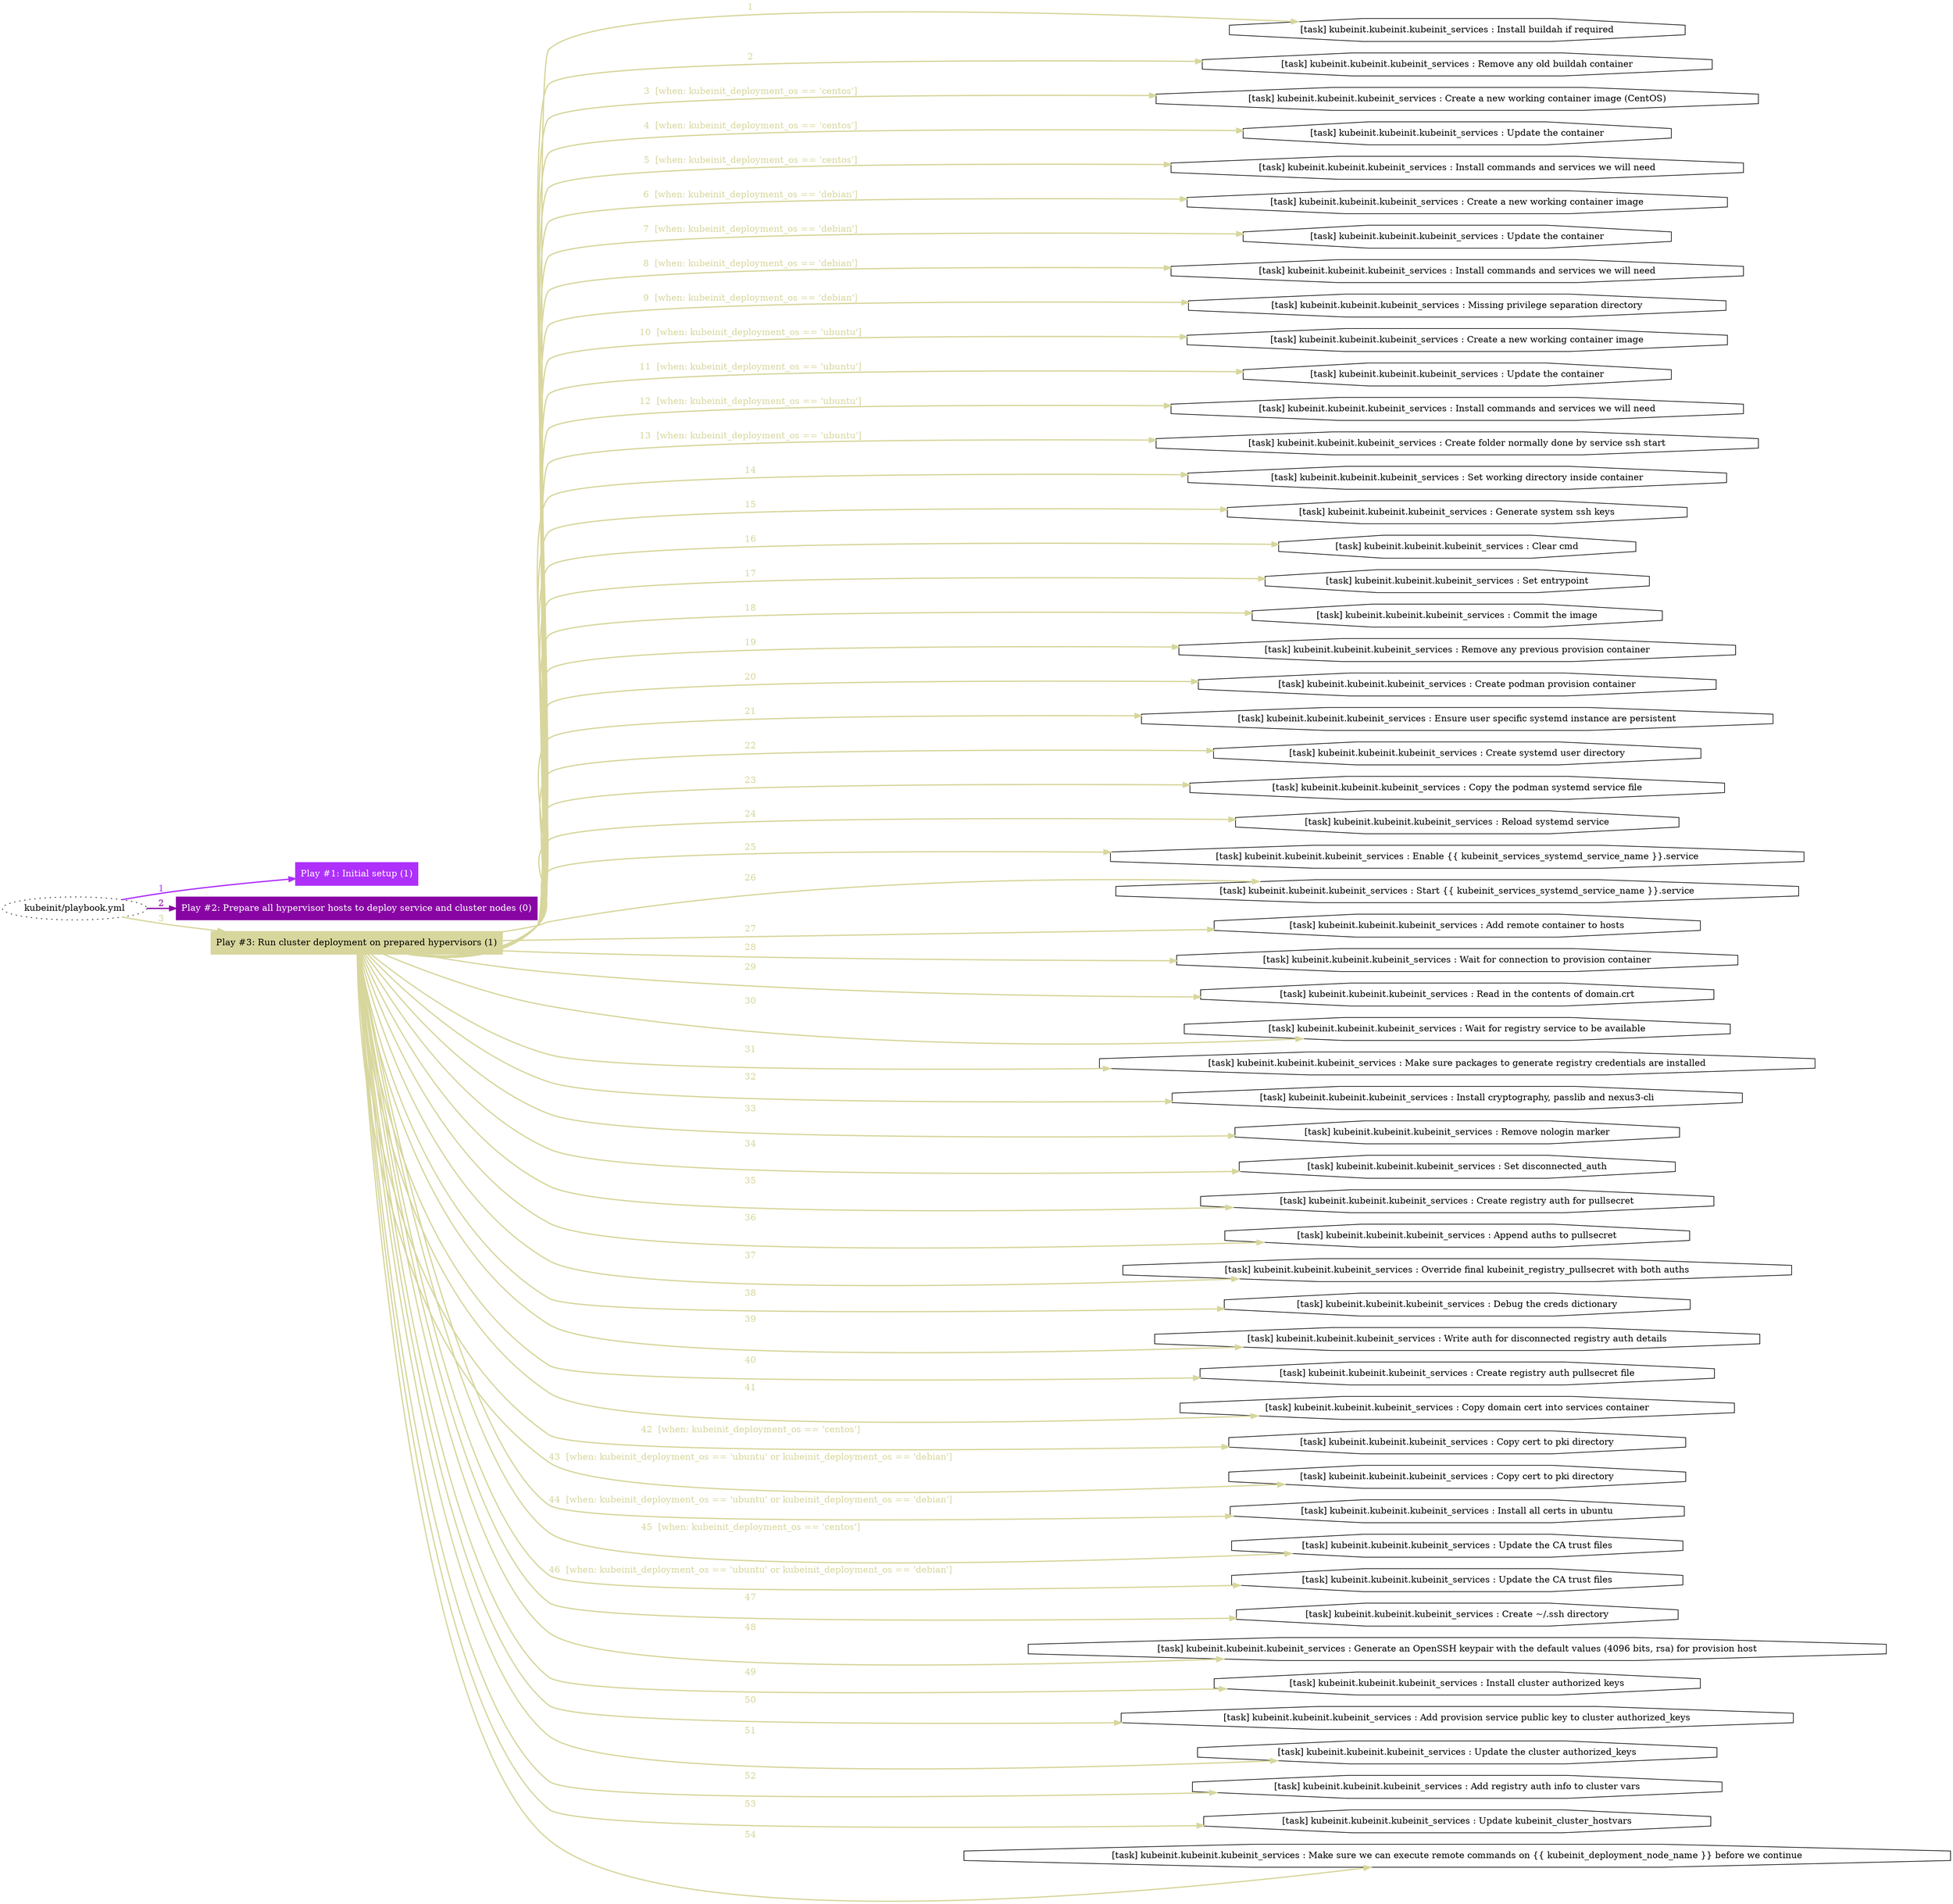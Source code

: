 digraph "kubeinit/playbook.yml "{
	graph [concentrate=true ordering=in rankdir=LR ratio=fill]
	edge [esep=5 sep=10]
	"kubeinit/playbook.yml" [id=root_node style=dotted]
	subgraph "Play #1: Initial setup (1) "{
		"Play #1: Initial setup (1)" [color="#ae30fa" fontcolor="#ffffff" id="play_4e1f988d-d188-4464-927c-b0e6e5eaaa9c" shape=box style=filled tooltip=localhost]
		"kubeinit/playbook.yml" -> "Play #1: Initial setup (1)" [label=1 color="#ae30fa" fontcolor="#ae30fa" id="edge_a8da4486-6d23-4c9f-b13f-37edea23afa4" style=bold]
	}
	subgraph "Play #2: Prepare all hypervisor hosts to deploy service and cluster nodes (0) "{
		"Play #2: Prepare all hypervisor hosts to deploy service and cluster nodes (0)" [color="#8805a4" fontcolor="#ffffff" id="play_30bffe90-e90b-458c-bf3a-4bbdd9932edc" shape=box style=filled tooltip=""]
		"kubeinit/playbook.yml" -> "Play #2: Prepare all hypervisor hosts to deploy service and cluster nodes (0)" [label=2 color="#8805a4" fontcolor="#8805a4" id="edge_757d9580-14eb-463f-b50b-1b53a11fd0e1" style=bold]
	}
	subgraph "Play #3: Run cluster deployment on prepared hypervisors (1) "{
		"Play #3: Run cluster deployment on prepared hypervisors (1)" [color="#d7d69d" fontcolor="#000000" id="play_0254868e-520f-484b-af61-d5a1504dd6e4" shape=box style=filled tooltip=localhost]
		"kubeinit/playbook.yml" -> "Play #3: Run cluster deployment on prepared hypervisors (1)" [label=3 color="#d7d69d" fontcolor="#d7d69d" id="edge_c763dc0e-4b2c-4b41-8907-b99579dae644" style=bold]
		"task_e803ddbf-e336-4866-98ec-78cb12a721fc" [label="[task] kubeinit.kubeinit.kubeinit_services : Install buildah if required" id="task_e803ddbf-e336-4866-98ec-78cb12a721fc" shape=octagon tooltip="[task] kubeinit.kubeinit.kubeinit_services : Install buildah if required"]
		"Play #3: Run cluster deployment on prepared hypervisors (1)" -> "task_e803ddbf-e336-4866-98ec-78cb12a721fc" [label=1 color="#d7d69d" fontcolor="#d7d69d" id="edge_ac8af7a5-83b5-4375-bad4-b59aff0187cc" style=bold]
		"task_99d4f571-c004-418b-a59e-769f3f5537c5" [label="[task] kubeinit.kubeinit.kubeinit_services : Remove any old buildah container" id="task_99d4f571-c004-418b-a59e-769f3f5537c5" shape=octagon tooltip="[task] kubeinit.kubeinit.kubeinit_services : Remove any old buildah container"]
		"Play #3: Run cluster deployment on prepared hypervisors (1)" -> "task_99d4f571-c004-418b-a59e-769f3f5537c5" [label=2 color="#d7d69d" fontcolor="#d7d69d" id="edge_ab448146-547f-424f-aa38-34787b57c882" style=bold]
		"task_cb8adfe0-1fa2-4542-807a-2fbf07d61dce" [label="[task] kubeinit.kubeinit.kubeinit_services : Create a new working container image (CentOS)" id="task_cb8adfe0-1fa2-4542-807a-2fbf07d61dce" shape=octagon tooltip="[task] kubeinit.kubeinit.kubeinit_services : Create a new working container image (CentOS)"]
		"Play #3: Run cluster deployment on prepared hypervisors (1)" -> "task_cb8adfe0-1fa2-4542-807a-2fbf07d61dce" [label="3  [when: kubeinit_deployment_os == 'centos']" color="#d7d69d" fontcolor="#d7d69d" id="edge_99e0f16f-3a21-44af-a97a-9d3025ce2076" style=bold]
		"task_76cab75d-e897-4c27-accc-34d406e7cd7b" [label="[task] kubeinit.kubeinit.kubeinit_services : Update the container" id="task_76cab75d-e897-4c27-accc-34d406e7cd7b" shape=octagon tooltip="[task] kubeinit.kubeinit.kubeinit_services : Update the container"]
		"Play #3: Run cluster deployment on prepared hypervisors (1)" -> "task_76cab75d-e897-4c27-accc-34d406e7cd7b" [label="4  [when: kubeinit_deployment_os == 'centos']" color="#d7d69d" fontcolor="#d7d69d" id="edge_0f5fd598-fb8a-450d-b880-fadf63799acd" style=bold]
		"task_6871ec68-a4ea-4864-954e-cd503dab7fa0" [label="[task] kubeinit.kubeinit.kubeinit_services : Install commands and services we will need" id="task_6871ec68-a4ea-4864-954e-cd503dab7fa0" shape=octagon tooltip="[task] kubeinit.kubeinit.kubeinit_services : Install commands and services we will need"]
		"Play #3: Run cluster deployment on prepared hypervisors (1)" -> "task_6871ec68-a4ea-4864-954e-cd503dab7fa0" [label="5  [when: kubeinit_deployment_os == 'centos']" color="#d7d69d" fontcolor="#d7d69d" id="edge_10fdafdb-5b82-4f6f-a131-ffa031f95417" style=bold]
		"task_9745e956-632e-4623-b64e-008a42490b76" [label="[task] kubeinit.kubeinit.kubeinit_services : Create a new working container image" id="task_9745e956-632e-4623-b64e-008a42490b76" shape=octagon tooltip="[task] kubeinit.kubeinit.kubeinit_services : Create a new working container image"]
		"Play #3: Run cluster deployment on prepared hypervisors (1)" -> "task_9745e956-632e-4623-b64e-008a42490b76" [label="6  [when: kubeinit_deployment_os == 'debian']" color="#d7d69d" fontcolor="#d7d69d" id="edge_1473b9f5-b8ed-47ea-aabe-a150e6a448e7" style=bold]
		"task_48341bff-c338-4a89-a96f-e4891cdf8724" [label="[task] kubeinit.kubeinit.kubeinit_services : Update the container" id="task_48341bff-c338-4a89-a96f-e4891cdf8724" shape=octagon tooltip="[task] kubeinit.kubeinit.kubeinit_services : Update the container"]
		"Play #3: Run cluster deployment on prepared hypervisors (1)" -> "task_48341bff-c338-4a89-a96f-e4891cdf8724" [label="7  [when: kubeinit_deployment_os == 'debian']" color="#d7d69d" fontcolor="#d7d69d" id="edge_b0ef7cc8-36f0-4952-907d-67ece51c0bb2" style=bold]
		"task_8424d2a1-632f-4bcb-9bbd-bfad8f377af3" [label="[task] kubeinit.kubeinit.kubeinit_services : Install commands and services we will need" id="task_8424d2a1-632f-4bcb-9bbd-bfad8f377af3" shape=octagon tooltip="[task] kubeinit.kubeinit.kubeinit_services : Install commands and services we will need"]
		"Play #3: Run cluster deployment on prepared hypervisors (1)" -> "task_8424d2a1-632f-4bcb-9bbd-bfad8f377af3" [label="8  [when: kubeinit_deployment_os == 'debian']" color="#d7d69d" fontcolor="#d7d69d" id="edge_bee2ec27-1754-4ece-883a-127b56a71776" style=bold]
		"task_2b3a873d-a4e6-4cdd-92f0-846a3c5d5bbe" [label="[task] kubeinit.kubeinit.kubeinit_services : Missing privilege separation directory" id="task_2b3a873d-a4e6-4cdd-92f0-846a3c5d5bbe" shape=octagon tooltip="[task] kubeinit.kubeinit.kubeinit_services : Missing privilege separation directory"]
		"Play #3: Run cluster deployment on prepared hypervisors (1)" -> "task_2b3a873d-a4e6-4cdd-92f0-846a3c5d5bbe" [label="9  [when: kubeinit_deployment_os == 'debian']" color="#d7d69d" fontcolor="#d7d69d" id="edge_0d834d02-3686-4ecb-a9bd-f108de7f4c1b" style=bold]
		"task_9d795ccb-853b-484d-8ab1-9630cabfee73" [label="[task] kubeinit.kubeinit.kubeinit_services : Create a new working container image" id="task_9d795ccb-853b-484d-8ab1-9630cabfee73" shape=octagon tooltip="[task] kubeinit.kubeinit.kubeinit_services : Create a new working container image"]
		"Play #3: Run cluster deployment on prepared hypervisors (1)" -> "task_9d795ccb-853b-484d-8ab1-9630cabfee73" [label="10  [when: kubeinit_deployment_os == 'ubuntu']" color="#d7d69d" fontcolor="#d7d69d" id="edge_890873ff-d8be-49ee-acff-fd697c4e717e" style=bold]
		"task_45beb1f6-87e7-4555-a503-98370c3a2543" [label="[task] kubeinit.kubeinit.kubeinit_services : Update the container" id="task_45beb1f6-87e7-4555-a503-98370c3a2543" shape=octagon tooltip="[task] kubeinit.kubeinit.kubeinit_services : Update the container"]
		"Play #3: Run cluster deployment on prepared hypervisors (1)" -> "task_45beb1f6-87e7-4555-a503-98370c3a2543" [label="11  [when: kubeinit_deployment_os == 'ubuntu']" color="#d7d69d" fontcolor="#d7d69d" id="edge_00fda72f-6592-4ca9-8b59-980cdf58ae1d" style=bold]
		"task_a47d1834-e13b-4f6a-acaa-735f4bd6fcf3" [label="[task] kubeinit.kubeinit.kubeinit_services : Install commands and services we will need" id="task_a47d1834-e13b-4f6a-acaa-735f4bd6fcf3" shape=octagon tooltip="[task] kubeinit.kubeinit.kubeinit_services : Install commands and services we will need"]
		"Play #3: Run cluster deployment on prepared hypervisors (1)" -> "task_a47d1834-e13b-4f6a-acaa-735f4bd6fcf3" [label="12  [when: kubeinit_deployment_os == 'ubuntu']" color="#d7d69d" fontcolor="#d7d69d" id="edge_0845920d-8f4a-430c-b62b-ce4024649797" style=bold]
		"task_3bac4e91-f170-4625-88d8-ad69e95463a1" [label="[task] kubeinit.kubeinit.kubeinit_services : Create folder normally done by service ssh start" id="task_3bac4e91-f170-4625-88d8-ad69e95463a1" shape=octagon tooltip="[task] kubeinit.kubeinit.kubeinit_services : Create folder normally done by service ssh start"]
		"Play #3: Run cluster deployment on prepared hypervisors (1)" -> "task_3bac4e91-f170-4625-88d8-ad69e95463a1" [label="13  [when: kubeinit_deployment_os == 'ubuntu']" color="#d7d69d" fontcolor="#d7d69d" id="edge_1f75c0f5-d480-40fe-a33e-2422a7b9c66e" style=bold]
		"task_8c3a77f9-3a3e-43d5-8716-18fe45838f63" [label="[task] kubeinit.kubeinit.kubeinit_services : Set working directory inside container" id="task_8c3a77f9-3a3e-43d5-8716-18fe45838f63" shape=octagon tooltip="[task] kubeinit.kubeinit.kubeinit_services : Set working directory inside container"]
		"Play #3: Run cluster deployment on prepared hypervisors (1)" -> "task_8c3a77f9-3a3e-43d5-8716-18fe45838f63" [label=14 color="#d7d69d" fontcolor="#d7d69d" id="edge_df26b2cb-b3a0-4699-a9e2-ae164c69496b" style=bold]
		"task_8044eb63-dd07-42fe-be7e-37ce5cadd6ef" [label="[task] kubeinit.kubeinit.kubeinit_services : Generate system ssh keys" id="task_8044eb63-dd07-42fe-be7e-37ce5cadd6ef" shape=octagon tooltip="[task] kubeinit.kubeinit.kubeinit_services : Generate system ssh keys"]
		"Play #3: Run cluster deployment on prepared hypervisors (1)" -> "task_8044eb63-dd07-42fe-be7e-37ce5cadd6ef" [label=15 color="#d7d69d" fontcolor="#d7d69d" id="edge_e7ecb3c6-d400-478c-af39-9b317f94fb98" style=bold]
		"task_be235891-a83c-4cc5-a291-0022cd07d21d" [label="[task] kubeinit.kubeinit.kubeinit_services : Clear cmd" id="task_be235891-a83c-4cc5-a291-0022cd07d21d" shape=octagon tooltip="[task] kubeinit.kubeinit.kubeinit_services : Clear cmd"]
		"Play #3: Run cluster deployment on prepared hypervisors (1)" -> "task_be235891-a83c-4cc5-a291-0022cd07d21d" [label=16 color="#d7d69d" fontcolor="#d7d69d" id="edge_2a378065-aacc-430d-b3ae-d35dbb341141" style=bold]
		"task_2926d0f8-e088-46cc-9eae-605f27c9bc69" [label="[task] kubeinit.kubeinit.kubeinit_services : Set entrypoint" id="task_2926d0f8-e088-46cc-9eae-605f27c9bc69" shape=octagon tooltip="[task] kubeinit.kubeinit.kubeinit_services : Set entrypoint"]
		"Play #3: Run cluster deployment on prepared hypervisors (1)" -> "task_2926d0f8-e088-46cc-9eae-605f27c9bc69" [label=17 color="#d7d69d" fontcolor="#d7d69d" id="edge_0b6ede63-5318-4f66-a737-c268421bfbf7" style=bold]
		"task_a2a02e72-c8c7-4d58-81c6-ee1868ea93f3" [label="[task] kubeinit.kubeinit.kubeinit_services : Commit the image" id="task_a2a02e72-c8c7-4d58-81c6-ee1868ea93f3" shape=octagon tooltip="[task] kubeinit.kubeinit.kubeinit_services : Commit the image"]
		"Play #3: Run cluster deployment on prepared hypervisors (1)" -> "task_a2a02e72-c8c7-4d58-81c6-ee1868ea93f3" [label=18 color="#d7d69d" fontcolor="#d7d69d" id="edge_576f748a-401a-4a9d-b83c-9d544211aef0" style=bold]
		"task_c248d940-9648-4a91-bcd4-763c06d55a02" [label="[task] kubeinit.kubeinit.kubeinit_services : Remove any previous provision container" id="task_c248d940-9648-4a91-bcd4-763c06d55a02" shape=octagon tooltip="[task] kubeinit.kubeinit.kubeinit_services : Remove any previous provision container"]
		"Play #3: Run cluster deployment on prepared hypervisors (1)" -> "task_c248d940-9648-4a91-bcd4-763c06d55a02" [label=19 color="#d7d69d" fontcolor="#d7d69d" id="edge_0b31d158-f2c6-43a7-b2d8-206fca972311" style=bold]
		"task_685d06c8-412d-4106-9353-ee57f9065195" [label="[task] kubeinit.kubeinit.kubeinit_services : Create podman provision container" id="task_685d06c8-412d-4106-9353-ee57f9065195" shape=octagon tooltip="[task] kubeinit.kubeinit.kubeinit_services : Create podman provision container"]
		"Play #3: Run cluster deployment on prepared hypervisors (1)" -> "task_685d06c8-412d-4106-9353-ee57f9065195" [label=20 color="#d7d69d" fontcolor="#d7d69d" id="edge_10f0f5e3-9a1e-4a6e-b394-441206336975" style=bold]
		"task_5e2bed6f-734b-4ce5-a6cb-5591876186d9" [label="[task] kubeinit.kubeinit.kubeinit_services : Ensure user specific systemd instance are persistent" id="task_5e2bed6f-734b-4ce5-a6cb-5591876186d9" shape=octagon tooltip="[task] kubeinit.kubeinit.kubeinit_services : Ensure user specific systemd instance are persistent"]
		"Play #3: Run cluster deployment on prepared hypervisors (1)" -> "task_5e2bed6f-734b-4ce5-a6cb-5591876186d9" [label=21 color="#d7d69d" fontcolor="#d7d69d" id="edge_4c94b347-50e8-40ad-ad38-d0649fa646df" style=bold]
		"task_6cf1f023-71f9-4265-b252-56f25176ead1" [label="[task] kubeinit.kubeinit.kubeinit_services : Create systemd user directory" id="task_6cf1f023-71f9-4265-b252-56f25176ead1" shape=octagon tooltip="[task] kubeinit.kubeinit.kubeinit_services : Create systemd user directory"]
		"Play #3: Run cluster deployment on prepared hypervisors (1)" -> "task_6cf1f023-71f9-4265-b252-56f25176ead1" [label=22 color="#d7d69d" fontcolor="#d7d69d" id="edge_5976772a-1277-4677-aea6-d68f16354ba8" style=bold]
		"task_8bf084da-ba2f-453a-b937-cff618fc4856" [label="[task] kubeinit.kubeinit.kubeinit_services : Copy the podman systemd service file" id="task_8bf084da-ba2f-453a-b937-cff618fc4856" shape=octagon tooltip="[task] kubeinit.kubeinit.kubeinit_services : Copy the podman systemd service file"]
		"Play #3: Run cluster deployment on prepared hypervisors (1)" -> "task_8bf084da-ba2f-453a-b937-cff618fc4856" [label=23 color="#d7d69d" fontcolor="#d7d69d" id="edge_5082ee75-5c82-47b5-87d8-fb8e3f6c56e2" style=bold]
		"task_af5ce89a-40f6-4a4b-9714-6193422eda09" [label="[task] kubeinit.kubeinit.kubeinit_services : Reload systemd service" id="task_af5ce89a-40f6-4a4b-9714-6193422eda09" shape=octagon tooltip="[task] kubeinit.kubeinit.kubeinit_services : Reload systemd service"]
		"Play #3: Run cluster deployment on prepared hypervisors (1)" -> "task_af5ce89a-40f6-4a4b-9714-6193422eda09" [label=24 color="#d7d69d" fontcolor="#d7d69d" id="edge_731762f9-2d7b-48fc-918e-49e37ba49bf0" style=bold]
		"task_3647750e-77e4-4573-9037-df28cd7f17f0" [label="[task] kubeinit.kubeinit.kubeinit_services : Enable {{ kubeinit_services_systemd_service_name }}.service" id="task_3647750e-77e4-4573-9037-df28cd7f17f0" shape=octagon tooltip="[task] kubeinit.kubeinit.kubeinit_services : Enable {{ kubeinit_services_systemd_service_name }}.service"]
		"Play #3: Run cluster deployment on prepared hypervisors (1)" -> "task_3647750e-77e4-4573-9037-df28cd7f17f0" [label=25 color="#d7d69d" fontcolor="#d7d69d" id="edge_2951b614-253a-43d3-a855-489dd89c6ed0" style=bold]
		"task_4c81585b-3d15-49f1-8915-79b6b9569df1" [label="[task] kubeinit.kubeinit.kubeinit_services : Start {{ kubeinit_services_systemd_service_name }}.service" id="task_4c81585b-3d15-49f1-8915-79b6b9569df1" shape=octagon tooltip="[task] kubeinit.kubeinit.kubeinit_services : Start {{ kubeinit_services_systemd_service_name }}.service"]
		"Play #3: Run cluster deployment on prepared hypervisors (1)" -> "task_4c81585b-3d15-49f1-8915-79b6b9569df1" [label=26 color="#d7d69d" fontcolor="#d7d69d" id="edge_103efece-8374-4317-bddc-9236eec67191" style=bold]
		"task_7d71f4a6-cc72-44ad-8ae7-0ca376591a9d" [label="[task] kubeinit.kubeinit.kubeinit_services : Add remote container to hosts" id="task_7d71f4a6-cc72-44ad-8ae7-0ca376591a9d" shape=octagon tooltip="[task] kubeinit.kubeinit.kubeinit_services : Add remote container to hosts"]
		"Play #3: Run cluster deployment on prepared hypervisors (1)" -> "task_7d71f4a6-cc72-44ad-8ae7-0ca376591a9d" [label=27 color="#d7d69d" fontcolor="#d7d69d" id="edge_398c2d72-8da0-4d13-aba0-b3b7bda529a3" style=bold]
		"task_09920586-0999-4004-8fc9-62dd98c34fae" [label="[task] kubeinit.kubeinit.kubeinit_services : Wait for connection to provision container" id="task_09920586-0999-4004-8fc9-62dd98c34fae" shape=octagon tooltip="[task] kubeinit.kubeinit.kubeinit_services : Wait for connection to provision container"]
		"Play #3: Run cluster deployment on prepared hypervisors (1)" -> "task_09920586-0999-4004-8fc9-62dd98c34fae" [label=28 color="#d7d69d" fontcolor="#d7d69d" id="edge_681dd312-f46b-4f1a-bb51-66febded4c8b" style=bold]
		"task_ed6b764e-4c61-463f-9b64-10a3e737c57c" [label="[task] kubeinit.kubeinit.kubeinit_services : Read in the contents of domain.crt" id="task_ed6b764e-4c61-463f-9b64-10a3e737c57c" shape=octagon tooltip="[task] kubeinit.kubeinit.kubeinit_services : Read in the contents of domain.crt"]
		"Play #3: Run cluster deployment on prepared hypervisors (1)" -> "task_ed6b764e-4c61-463f-9b64-10a3e737c57c" [label=29 color="#d7d69d" fontcolor="#d7d69d" id="edge_f3e68ddc-6635-4d3b-9fc3-71511f33814f" style=bold]
		"task_e63306ca-105e-49f3-88dc-6ad9f463d1e2" [label="[task] kubeinit.kubeinit.kubeinit_services : Wait for registry service to be available" id="task_e63306ca-105e-49f3-88dc-6ad9f463d1e2" shape=octagon tooltip="[task] kubeinit.kubeinit.kubeinit_services : Wait for registry service to be available"]
		"Play #3: Run cluster deployment on prepared hypervisors (1)" -> "task_e63306ca-105e-49f3-88dc-6ad9f463d1e2" [label=30 color="#d7d69d" fontcolor="#d7d69d" id="edge_c47c7556-9767-43a7-a68c-e63ad9b51275" style=bold]
		"task_68d1dea4-7b50-455d-83f2-20a3cb7a4d9d" [label="[task] kubeinit.kubeinit.kubeinit_services : Make sure packages to generate registry credentials are installed" id="task_68d1dea4-7b50-455d-83f2-20a3cb7a4d9d" shape=octagon tooltip="[task] kubeinit.kubeinit.kubeinit_services : Make sure packages to generate registry credentials are installed"]
		"Play #3: Run cluster deployment on prepared hypervisors (1)" -> "task_68d1dea4-7b50-455d-83f2-20a3cb7a4d9d" [label=31 color="#d7d69d" fontcolor="#d7d69d" id="edge_95f5dc3e-5c00-49c0-8d79-21502eab36af" style=bold]
		"task_4987f6d6-9716-4885-bb83-34935bb869d9" [label="[task] kubeinit.kubeinit.kubeinit_services : Install cryptography, passlib and nexus3-cli" id="task_4987f6d6-9716-4885-bb83-34935bb869d9" shape=octagon tooltip="[task] kubeinit.kubeinit.kubeinit_services : Install cryptography, passlib and nexus3-cli"]
		"Play #3: Run cluster deployment on prepared hypervisors (1)" -> "task_4987f6d6-9716-4885-bb83-34935bb869d9" [label=32 color="#d7d69d" fontcolor="#d7d69d" id="edge_abe1e880-c4de-4b8d-9093-a170bbf961e0" style=bold]
		"task_8f2c256e-e586-4e52-b173-3ac94f551c17" [label="[task] kubeinit.kubeinit.kubeinit_services : Remove nologin marker" id="task_8f2c256e-e586-4e52-b173-3ac94f551c17" shape=octagon tooltip="[task] kubeinit.kubeinit.kubeinit_services : Remove nologin marker"]
		"Play #3: Run cluster deployment on prepared hypervisors (1)" -> "task_8f2c256e-e586-4e52-b173-3ac94f551c17" [label=33 color="#d7d69d" fontcolor="#d7d69d" id="edge_abb1e49a-4f45-4f3d-8e6f-cd9a42fc59fe" style=bold]
		"task_940d4a84-0a18-455f-b4b2-26f7486dfa76" [label="[task] kubeinit.kubeinit.kubeinit_services : Set disconnected_auth" id="task_940d4a84-0a18-455f-b4b2-26f7486dfa76" shape=octagon tooltip="[task] kubeinit.kubeinit.kubeinit_services : Set disconnected_auth"]
		"Play #3: Run cluster deployment on prepared hypervisors (1)" -> "task_940d4a84-0a18-455f-b4b2-26f7486dfa76" [label=34 color="#d7d69d" fontcolor="#d7d69d" id="edge_9b5af829-f769-449d-bfc0-42c8755fcd7e" style=bold]
		"task_9d6cf9a6-78bc-4466-b010-a1f4b0f3b0c6" [label="[task] kubeinit.kubeinit.kubeinit_services : Create registry auth for pullsecret" id="task_9d6cf9a6-78bc-4466-b010-a1f4b0f3b0c6" shape=octagon tooltip="[task] kubeinit.kubeinit.kubeinit_services : Create registry auth for pullsecret"]
		"Play #3: Run cluster deployment on prepared hypervisors (1)" -> "task_9d6cf9a6-78bc-4466-b010-a1f4b0f3b0c6" [label=35 color="#d7d69d" fontcolor="#d7d69d" id="edge_1d01a4b8-7c5c-43fe-9f40-8b7dc324a4e1" style=bold]
		"task_2785ca50-5f93-4af0-906f-a334c3d81345" [label="[task] kubeinit.kubeinit.kubeinit_services : Append auths to pullsecret" id="task_2785ca50-5f93-4af0-906f-a334c3d81345" shape=octagon tooltip="[task] kubeinit.kubeinit.kubeinit_services : Append auths to pullsecret"]
		"Play #3: Run cluster deployment on prepared hypervisors (1)" -> "task_2785ca50-5f93-4af0-906f-a334c3d81345" [label=36 color="#d7d69d" fontcolor="#d7d69d" id="edge_753329e3-7387-4f4b-aa09-e0719d1dd34b" style=bold]
		"task_613db684-73d3-43b6-939e-e0d69fb9c92f" [label="[task] kubeinit.kubeinit.kubeinit_services : Override final kubeinit_registry_pullsecret with both auths" id="task_613db684-73d3-43b6-939e-e0d69fb9c92f" shape=octagon tooltip="[task] kubeinit.kubeinit.kubeinit_services : Override final kubeinit_registry_pullsecret with both auths"]
		"Play #3: Run cluster deployment on prepared hypervisors (1)" -> "task_613db684-73d3-43b6-939e-e0d69fb9c92f" [label=37 color="#d7d69d" fontcolor="#d7d69d" id="edge_a2faa5b5-b890-4556-8034-439b3eaf9326" style=bold]
		"task_3d7dcb21-bf4a-48a7-ab04-694a8ce708aa" [label="[task] kubeinit.kubeinit.kubeinit_services : Debug the creds dictionary" id="task_3d7dcb21-bf4a-48a7-ab04-694a8ce708aa" shape=octagon tooltip="[task] kubeinit.kubeinit.kubeinit_services : Debug the creds dictionary"]
		"Play #3: Run cluster deployment on prepared hypervisors (1)" -> "task_3d7dcb21-bf4a-48a7-ab04-694a8ce708aa" [label=38 color="#d7d69d" fontcolor="#d7d69d" id="edge_2a285003-fa97-4be8-9098-9dcf51eb7d66" style=bold]
		"task_665aba7f-e1d6-49dc-b3aa-e5feb29a36c5" [label="[task] kubeinit.kubeinit.kubeinit_services : Write auth for disconnected registry auth details" id="task_665aba7f-e1d6-49dc-b3aa-e5feb29a36c5" shape=octagon tooltip="[task] kubeinit.kubeinit.kubeinit_services : Write auth for disconnected registry auth details"]
		"Play #3: Run cluster deployment on prepared hypervisors (1)" -> "task_665aba7f-e1d6-49dc-b3aa-e5feb29a36c5" [label=39 color="#d7d69d" fontcolor="#d7d69d" id="edge_016d1b17-ddde-4e36-8dbe-1171c43028c0" style=bold]
		"task_72e298ec-b8b6-4168-939e-8ef24f02f92c" [label="[task] kubeinit.kubeinit.kubeinit_services : Create registry auth pullsecret file" id="task_72e298ec-b8b6-4168-939e-8ef24f02f92c" shape=octagon tooltip="[task] kubeinit.kubeinit.kubeinit_services : Create registry auth pullsecret file"]
		"Play #3: Run cluster deployment on prepared hypervisors (1)" -> "task_72e298ec-b8b6-4168-939e-8ef24f02f92c" [label=40 color="#d7d69d" fontcolor="#d7d69d" id="edge_70bb58d3-915f-497c-b028-5244b4944057" style=bold]
		"task_39166c41-ebce-4dc2-a747-85039c663ddc" [label="[task] kubeinit.kubeinit.kubeinit_services : Copy domain cert into services container" id="task_39166c41-ebce-4dc2-a747-85039c663ddc" shape=octagon tooltip="[task] kubeinit.kubeinit.kubeinit_services : Copy domain cert into services container"]
		"Play #3: Run cluster deployment on prepared hypervisors (1)" -> "task_39166c41-ebce-4dc2-a747-85039c663ddc" [label=41 color="#d7d69d" fontcolor="#d7d69d" id="edge_7ced6f4f-74b5-466f-845c-a5250f48bb33" style=bold]
		"task_cc05928d-1782-49d3-8df7-5bcda0c222af" [label="[task] kubeinit.kubeinit.kubeinit_services : Copy cert to pki directory" id="task_cc05928d-1782-49d3-8df7-5bcda0c222af" shape=octagon tooltip="[task] kubeinit.kubeinit.kubeinit_services : Copy cert to pki directory"]
		"Play #3: Run cluster deployment on prepared hypervisors (1)" -> "task_cc05928d-1782-49d3-8df7-5bcda0c222af" [label="42  [when: kubeinit_deployment_os == 'centos']" color="#d7d69d" fontcolor="#d7d69d" id="edge_be515691-1d91-42aa-b8c3-3675636623a1" style=bold]
		"task_d55b6312-0bcb-4e17-a2a3-e79760706074" [label="[task] kubeinit.kubeinit.kubeinit_services : Copy cert to pki directory" id="task_d55b6312-0bcb-4e17-a2a3-e79760706074" shape=octagon tooltip="[task] kubeinit.kubeinit.kubeinit_services : Copy cert to pki directory"]
		"Play #3: Run cluster deployment on prepared hypervisors (1)" -> "task_d55b6312-0bcb-4e17-a2a3-e79760706074" [label="43  [when: kubeinit_deployment_os == 'ubuntu' or kubeinit_deployment_os == 'debian']" color="#d7d69d" fontcolor="#d7d69d" id="edge_30eabe36-bc77-42e4-9d47-1ea8dad79a2f" style=bold]
		"task_cf41bd31-9c91-4150-bec9-40cbde0627fa" [label="[task] kubeinit.kubeinit.kubeinit_services : Install all certs in ubuntu" id="task_cf41bd31-9c91-4150-bec9-40cbde0627fa" shape=octagon tooltip="[task] kubeinit.kubeinit.kubeinit_services : Install all certs in ubuntu"]
		"Play #3: Run cluster deployment on prepared hypervisors (1)" -> "task_cf41bd31-9c91-4150-bec9-40cbde0627fa" [label="44  [when: kubeinit_deployment_os == 'ubuntu' or kubeinit_deployment_os == 'debian']" color="#d7d69d" fontcolor="#d7d69d" id="edge_f46bde65-33a9-4367-a0ee-cc5d34cb4c92" style=bold]
		"task_d0465fb4-9c02-4f4f-ba0f-c5dbb1c3bddb" [label="[task] kubeinit.kubeinit.kubeinit_services : Update the CA trust files" id="task_d0465fb4-9c02-4f4f-ba0f-c5dbb1c3bddb" shape=octagon tooltip="[task] kubeinit.kubeinit.kubeinit_services : Update the CA trust files"]
		"Play #3: Run cluster deployment on prepared hypervisors (1)" -> "task_d0465fb4-9c02-4f4f-ba0f-c5dbb1c3bddb" [label="45  [when: kubeinit_deployment_os == 'centos']" color="#d7d69d" fontcolor="#d7d69d" id="edge_f89d37c8-6d62-4e2b-a1d4-0ad5a9fea2dd" style=bold]
		"task_2c75a33e-bd96-4f59-8547-2003fd6cf137" [label="[task] kubeinit.kubeinit.kubeinit_services : Update the CA trust files" id="task_2c75a33e-bd96-4f59-8547-2003fd6cf137" shape=octagon tooltip="[task] kubeinit.kubeinit.kubeinit_services : Update the CA trust files"]
		"Play #3: Run cluster deployment on prepared hypervisors (1)" -> "task_2c75a33e-bd96-4f59-8547-2003fd6cf137" [label="46  [when: kubeinit_deployment_os == 'ubuntu' or kubeinit_deployment_os == 'debian']" color="#d7d69d" fontcolor="#d7d69d" id="edge_0679330e-4a80-42d0-95e6-9a84e07041a6" style=bold]
		"task_727232a1-a8a2-484f-a70a-4d2d697ffb51" [label="[task] kubeinit.kubeinit.kubeinit_services : Create ~/.ssh directory" id="task_727232a1-a8a2-484f-a70a-4d2d697ffb51" shape=octagon tooltip="[task] kubeinit.kubeinit.kubeinit_services : Create ~/.ssh directory"]
		"Play #3: Run cluster deployment on prepared hypervisors (1)" -> "task_727232a1-a8a2-484f-a70a-4d2d697ffb51" [label=47 color="#d7d69d" fontcolor="#d7d69d" id="edge_2dba6166-db7e-478c-b1fe-ab6960ede790" style=bold]
		"task_6a8e1974-3c36-4884-82e6-84c91328a1cb" [label="[task] kubeinit.kubeinit.kubeinit_services : Generate an OpenSSH keypair with the default values (4096 bits, rsa) for provision host" id="task_6a8e1974-3c36-4884-82e6-84c91328a1cb" shape=octagon tooltip="[task] kubeinit.kubeinit.kubeinit_services : Generate an OpenSSH keypair with the default values (4096 bits, rsa) for provision host"]
		"Play #3: Run cluster deployment on prepared hypervisors (1)" -> "task_6a8e1974-3c36-4884-82e6-84c91328a1cb" [label=48 color="#d7d69d" fontcolor="#d7d69d" id="edge_9b90c81c-69d7-41fd-b162-6628e8ed435c" style=bold]
		"task_9727bb7a-be55-476d-9c4d-1b62a06e11e1" [label="[task] kubeinit.kubeinit.kubeinit_services : Install cluster authorized keys" id="task_9727bb7a-be55-476d-9c4d-1b62a06e11e1" shape=octagon tooltip="[task] kubeinit.kubeinit.kubeinit_services : Install cluster authorized keys"]
		"Play #3: Run cluster deployment on prepared hypervisors (1)" -> "task_9727bb7a-be55-476d-9c4d-1b62a06e11e1" [label=49 color="#d7d69d" fontcolor="#d7d69d" id="edge_e8b518e5-479d-4911-b0c2-0e129c48bc44" style=bold]
		"task_eef6bd03-ae0f-4f89-a37f-a4b33a9c718c" [label="[task] kubeinit.kubeinit.kubeinit_services : Add provision service public key to cluster authorized_keys" id="task_eef6bd03-ae0f-4f89-a37f-a4b33a9c718c" shape=octagon tooltip="[task] kubeinit.kubeinit.kubeinit_services : Add provision service public key to cluster authorized_keys"]
		"Play #3: Run cluster deployment on prepared hypervisors (1)" -> "task_eef6bd03-ae0f-4f89-a37f-a4b33a9c718c" [label=50 color="#d7d69d" fontcolor="#d7d69d" id="edge_a2006092-6097-4923-96d4-5e2389ee9ec9" style=bold]
		"task_df9b081c-ad85-4213-8e24-760a98bb1256" [label="[task] kubeinit.kubeinit.kubeinit_services : Update the cluster authorized_keys" id="task_df9b081c-ad85-4213-8e24-760a98bb1256" shape=octagon tooltip="[task] kubeinit.kubeinit.kubeinit_services : Update the cluster authorized_keys"]
		"Play #3: Run cluster deployment on prepared hypervisors (1)" -> "task_df9b081c-ad85-4213-8e24-760a98bb1256" [label=51 color="#d7d69d" fontcolor="#d7d69d" id="edge_a5c543f7-0987-4d8d-8c6f-f35be5bc61ac" style=bold]
		"task_ebe4d111-3d87-41ad-bcbd-19e5f6012a99" [label="[task] kubeinit.kubeinit.kubeinit_services : Add registry auth info to cluster vars" id="task_ebe4d111-3d87-41ad-bcbd-19e5f6012a99" shape=octagon tooltip="[task] kubeinit.kubeinit.kubeinit_services : Add registry auth info to cluster vars"]
		"Play #3: Run cluster deployment on prepared hypervisors (1)" -> "task_ebe4d111-3d87-41ad-bcbd-19e5f6012a99" [label=52 color="#d7d69d" fontcolor="#d7d69d" id="edge_e7362b4c-2003-40e4-9f21-3870bdc4f0ef" style=bold]
		"task_dc1d321d-c7f0-44f8-a5a2-5f37ed9427c2" [label="[task] kubeinit.kubeinit.kubeinit_services : Update kubeinit_cluster_hostvars" id="task_dc1d321d-c7f0-44f8-a5a2-5f37ed9427c2" shape=octagon tooltip="[task] kubeinit.kubeinit.kubeinit_services : Update kubeinit_cluster_hostvars"]
		"Play #3: Run cluster deployment on prepared hypervisors (1)" -> "task_dc1d321d-c7f0-44f8-a5a2-5f37ed9427c2" [label=53 color="#d7d69d" fontcolor="#d7d69d" id="edge_8ef2ba8a-fdf4-4bd4-8346-fe0bac344ff5" style=bold]
		"task_be6bf16c-51fe-4603-bfca-6451fbb27684" [label="[task] kubeinit.kubeinit.kubeinit_services : Make sure we can execute remote commands on {{ kubeinit_deployment_node_name }} before we continue" id="task_be6bf16c-51fe-4603-bfca-6451fbb27684" shape=octagon tooltip="[task] kubeinit.kubeinit.kubeinit_services : Make sure we can execute remote commands on {{ kubeinit_deployment_node_name }} before we continue"]
		"Play #3: Run cluster deployment on prepared hypervisors (1)" -> "task_be6bf16c-51fe-4603-bfca-6451fbb27684" [label=54 color="#d7d69d" fontcolor="#d7d69d" id="edge_f3d747e0-c152-4255-b900-8e8ad98918b9" style=bold]
	}
}
